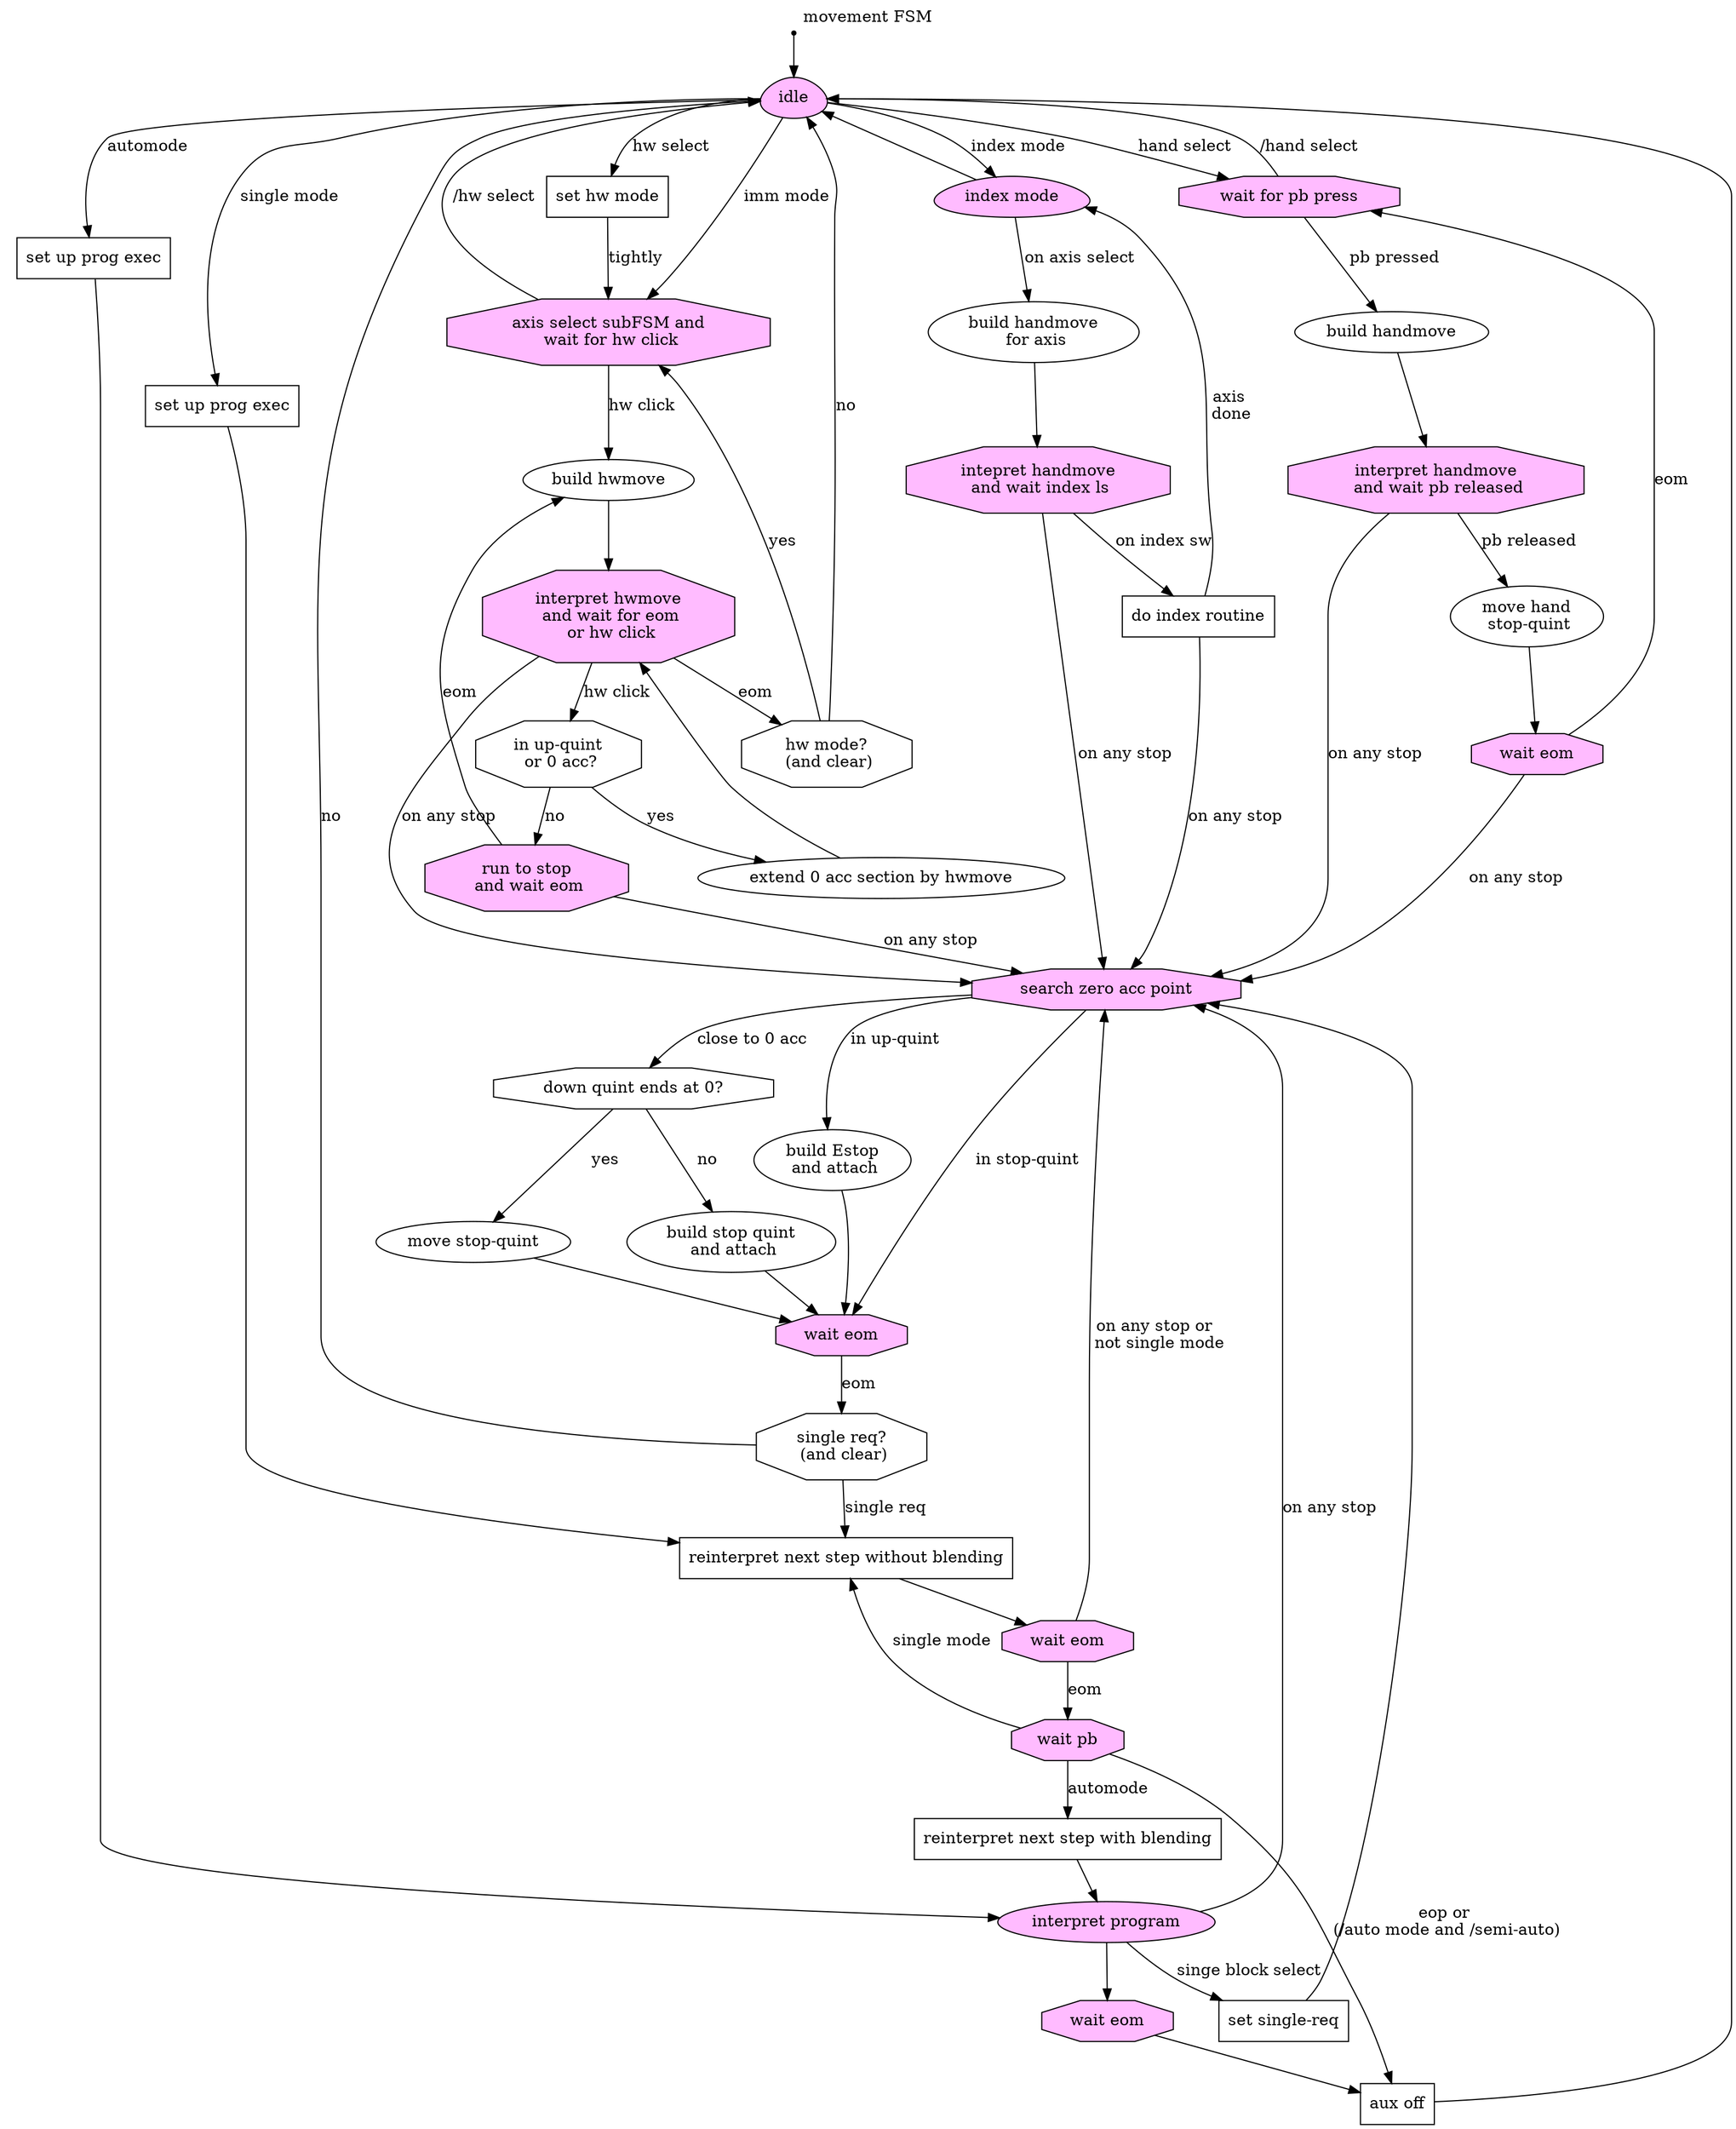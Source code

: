 digraph "g" {
	graph [
		fontsize = "14"
		fontname = "Times-Roman"
		fontcolor = "black"
		ratio = "1.3"
		labelloc = "t"
		label = "movement FSM"
	]
	node [
		fontsize = "14"
		fontname = "Times-Roman"
		fontcolor = "black"
		shape = "ellipse"
		style = "solid"
	]
	edge [
		fontsize = "14"
		fontname = "Times-Roman"
		fontcolor = "black"
		style = "solid"
	]
	"n0" [
		fontsize = "14"
		fontname = "Times-Roman"
		fontcolor = "black"
		label = "idle"
		fillcolor = "plum1"
		shape = "egg"
		style = "filled"
	]
	"n1" [
		fontsize = "14"
		fontname = "Times-Roman"
		fontcolor = "black"
		label = "interpret program"
		fillcolor = "plum1"
		shape = "ellipse"
		style = "filled"
	]
	"n2" [
		fontsize = "14"
		fontname = "Times-Roman"
		fontcolor = "black"
		label = "search zero acc point"
		fillcolor = "plum1"
		shape = "octagon"
		style = "filled"
	]
	"n3" [
		fontsize = "14"
		fontname = "Times-Roman"
		fontcolor = "black"
		label = "build stop quint\n and attach"
		shape = "ellipse"
		style = "solid"
	]
	"n4" [
		fontsize = "14"
		fontname = "Times-Roman"
		fontcolor = "black"
		label = "build Estop\n and attach"
		shape = "ellipse"
		style = "solid"
	]
	"n5" [
		fontsize = "14"
		fontname = "Times-Roman"
		fontcolor = "black"
		label = "build handmove"
		shape = "ellipse"
		style = "solid"
	]
	"n6" [
		fontsize = "14"
		fontname = "Times-Roman"
		fontcolor = "black"
		label = "interpret handmove\n and wait pb released"
		fillcolor = "plum1"
		shape = "octagon"
		style = "filled"
	]
	"n7" [
		fontsize = "14"
		fontname = "Times-Roman"
		fontcolor = "black"
		label = "move hand\n stop-quint"
		shape = "ellipse"
		style = "solid"
	]
	"n8" [
		fontsize = "14"
		fontname = "Times-Roman"
		fontcolor = "black"
		label = "wait eom"
		fillcolor = "plum1"
		shape = "octagon"
		style = "filled"
	]
	"n10" [
		fontsize = "14"
		fontname = "Times-Roman"
		fontcolor = "black"
		label = "build hwmove"
		shape = "ellipse"
		style = "solid"
	]
	"n11" [
		fontsize = "14"
		fontname = "Times-Roman"
		fontcolor = "black"
		label = "interpret hwmove\n and wait for eom\n or hw click"
		fillcolor = "plum1"
		shape = "octagon"
		style = "filled"
	]
	"n12" [
		fontsize = "14"
		fontname = "Times-Roman"
		fontcolor = "black"
		label = "in up-quint\n or 0 acc?"
		shape = "octagon"
		style = "solid"
	]
	"n14" [
		fontsize = "14"
		fontname = "Times-Roman"
		fontcolor = "black"
		label = "extend 0 acc section by hwmove"
		shape = "ellipse"
		style = "solid"
	]
	"n15" [
		fontsize = "14"
		fontname = "Times-Roman"
		fontcolor = "black"
		label = "run to stop\n and wait eom"
		fillcolor = "plum1"
		shape = "octagon"
		style = "filled"
	]
	"n18" [
		fontsize = "14"
		fontname = "Times-Roman"
		fontcolor = "black"
		label = "axis select subFSM and\n wait for hw click"
		fillcolor = "plum1"
		pe = "octagon"
		shape = "octagon"
		style = "filled"
	]
	"n19" [
		fontsize = "14"
		fontname = "Times-Roman"
		fontcolor = "black"
		label = "wait for pb press"
		fillcolor = "plum1"
		shape = "octagon"
		style = "filled"
	]
	"n17" [
		fontsize = "14"
		fontname = "Times-Roman"
		fontcolor = "black"
		label = "down quint ends at 0?"
		shape = "octagon"
		style = "solid"
	]
	"n20" [
		fontsize = "14"
		fontname = "Times-Roman"
		fontcolor = "black"
		label = "move stop-quint"
		shape = "ellipse"
		style = "solid"
	]
	"n21" [
		fontsize = "14"
		fontname = "Times-Roman"
		fontcolor = "black"
		label = "\N"
		shape = "point"
		style = "solid"
	]
	"n23" [
		fontsize = "14"
		fontname = "Times-Roman"
		fontcolor = "black"
		label = "set single-req"
		shape = "box"
		style = "solid"
	]
	"n24" [
		fontsize = "14"
		fontname = "Times-Roman"
		fontcolor = "black"
		label = "single req?\n (and clear)"
		shape = "octagon"
		style = "solid"
	]
	"n25" [
		fontsize = "14"
		fontname = "Times-Roman"
		fontcolor = "black"
		label = "reinterpret next step without blending"
		shape = "box"
		style = "solid"
	]
	"n26" [
		fontsize = "14"
		fontname = "Times-Roman"
		fontcolor = "black"
		label = "wait eom"
		fillcolor = "plum1"
		shape = "octagon"
		style = "filled"
	]
	"n27" [
		fontsize = "14"
		fontname = "Times-Roman"
		fontcolor = "black"
		label = "wait pb"
		fillcolor = "plum1"
		shape = "octagon"
		style = "filled"
	]
	"n28" [
		fontsize = "14"
		fontname = "Times-Roman"
		fontcolor = "black"
		label = "reinterpret next step with blending"
		shape = "box"
		style = "solid"
	]
	"n29" [
		fontsize = "14"
		fontname = "Times-Roman"
		fontcolor = "black"
		label = "set up prog exec"
		shape = "box"
		style = "solid"
	]
	"n30" [
		fontsize = "14"
		fontname = "Times-Roman"
		fontcolor = "black"
		label = "set up prog exec"
		shape = "box"
		style = "solid"
	]
	"n32" [
		fontsize = "14"
		fontname = "Times-Roman"
		fontcolor = "black"
		label = "aux off"
		shape = "box"
		style = "solid"
	]
	"n34" [
		fontsize = "14"
		fontname = "Times-Roman"
		fontcolor = "black"
		label = "wait eom"
		fillcolor = "plum1"
		shape = "octagon"
		style = "filled"
	]
	"n43" [
		fontsize = "14"
		fontname = "Times-Roman"
		fontcolor = "black"
		label = "wait eom"
		fillcolor = "plum1"
		shape = "octagon"
		style = "filled"
	]
	"n45" [
		fontsize = "14"
		fontname = "Times-Roman"
		fontcolor = "black"
		label = "index mode"
		fillcolor = "plum1"
		shape = "egg"
		style = "filled"
	]
	"n31" [
		fontsize = "14"
		fontname = "Times-Roman"
		fontcolor = "black"
		label = "build handmove\n for axis"
		shape = "ellipse"
		style = "solid"
	]
	"n33" [
		fontsize = "14"
		fontname = "Times-Roman"
		fontcolor = "black"
		label = "intepret handmove\n and wait index ls"
		fillcolor = "plum1"
		shape = "octagon"
		style = "filled"
	]
	"n35" [
		fontsize = "14"
		fontname = "Times-Roman"
		fontcolor = "black"
		label = "do index routine"
		shape = "box"
		style = "solid"
	]
	"n36" [
		fontsize = "14"
		fontname = "Times-Roman"
		fontcolor = "black"
		label = "set hw mode"
		shape = "box"
		style = "solid"
	]
	"n37" [
		fontsize = "14"
		fontname = "Times-Roman"
		fontcolor = "black"
		label = "hw mode?\n (and clear)"
		shape = "octagon"
		style = "solid"
	]
	"n1" -> "n2" [
		fontsize = "14"
		fontname = "Times-Roman"
		fontcolor = "black"
		label = "on any stop"
		style = "solid"
	]
	"n2" -> "n4" [
		fontsize = "14"
		fontname = "Times-Roman"
		fontcolor = "black"
		label = "in up-quint"
		bel = "in up quints"
		style = "solid"
	]
	"n5" -> "n6" [
		fontsize = "14"
		fontname = "Times-Roman"
		fontcolor = "black"
		style = "solid"
	]
	"n6" -> "n7" [
		fontsize = "14"
		fontname = "Times-Roman"
		fontcolor = "black"
		label = "pb released"
		style = "solid"
	]
	"n3" -> "n8" [
		fontsize = "14"
		fontname = "Times-Roman"
		fontcolor = "black"
		style = "solid"
	]
	"n10" -> "n11" [
		fontsize = "14"
		fontname = "Times-Roman"
		fontcolor = "black"
		style = "solid"
	]
	"n11" -> "n12" [
		fontsize = "14"
		fontname = "Times-Roman"
		fontcolor = "black"
		label = "hw click"
		style = "solid"
	]
	"n12" -> "n14" [
		fontsize = "14"
		fontname = "Times-Roman"
		fontcolor = "black"
		label = "yes"
		style = "solid"
	]
	"n12" -> "n15" [
		fontsize = "14"
		fontname = "Times-Roman"
		fontcolor = "black"
		label = "no"
		style = "solid"
	]
	"n14" -> "n11" [
		fontsize = "14"
		fontname = "Times-Roman"
		fontcolor = "black"
		style = "solid"
	]
	"n15" -> "n10" [
		fontsize = "14"
		fontname = "Times-Roman"
		fontcolor = "black"
		label = "eom"
		style = "solid"
	]
	"n18" -> "n10" [
		fontsize = "14"
		fontname = "Times-Roman"
		fontcolor = "black"
		label = "hw click"
		style = "solid"
	]
	"n18" -> "n0" [
		fontsize = "14"
		fontname = "Times-Roman"
		fontcolor = "black"
		label = "/hw select"
		style = "solid"
	]
	"n19" -> "n5" [
		fontsize = "14"
		fontname = "Times-Roman"
		fontcolor = "black"
		label = "pb pressed"
		style = "solid"
	]
	"n2" -> "n17" [
		fontsize = "14"
		fontname = "Times-Roman"
		fontcolor = "black"
		label = "close to 0 acc"
		style = "solid"
	]
	"n17" -> "n3" [
		fontsize = "14"
		fontname = "Times-Roman"
		fontcolor = "black"
		label = "no"
		style = "solid"
	]
	"n17" -> "n20" [
		fontsize = "14"
		fontname = "Times-Roman"
		fontcolor = "black"
		label = "yes"
		style = "solid"
	]
	"n20" -> "n8" [
		fontsize = "14"
		fontname = "Times-Roman"
		fontcolor = "black"
		style = "solid"
	]
	"n2" -> "n8" [
		fontsize = "14"
		fontname = "Times-Roman"
		fontcolor = "black"
		label = "in stop-quint"
		style = "solid"
	]
	"n4" -> "n8" [
		fontsize = "14"
		fontname = "Times-Roman"
		fontcolor = "black"
		style = "solid"
	]
	"n21" -> "n0" [
		fontsize = "14"
		fontname = "Times-Roman"
		fontcolor = "black"
		style = "solid"
	]
	"n19" -> "n0" [
		fontsize = "14"
		fontname = "Times-Roman"
		fontcolor = "black"
		label = "/hand select"
		style = "solid"
	]
	"n6" -> "n2" [
		fontsize = "14"
		fontname = "Times-Roman"
		fontcolor = "black"
		label = "on any stop"
		style = "solid"
	]
	"n11" -> "n2" [
		fontsize = "14"
		fontname = "Times-Roman"
		fontcolor = "black"
		label = "on any stop"
		style = "solid"
	]
	"n1" -> "n23" [
		fontsize = "14"
		fontname = "Times-Roman"
		fontcolor = "black"
		label = "singe block select"
		style = "solid"
	]
	"n23" -> "n2" [
		fontsize = "14"
		fontname = "Times-Roman"
		fontcolor = "black"
		style = "solid"
	]
	"n8" -> "n24" [
		fontsize = "14"
		fontname = "Times-Roman"
		fontcolor = "black"
		label = "eom"
		style = "solid"
	]
	"n24" -> "n0" [
		fontsize = "14"
		fontname = "Times-Roman"
		fontcolor = "black"
		label = "no"
		style = "solid"
	]
	"n24" -> "n25" [
		fontsize = "14"
		fontname = "Times-Roman"
		fontcolor = "black"
		label = "single req"
		style = "solid"
	]
	"n25" -> "n26" [
		fontsize = "14"
		fontname = "Times-Roman"
		fontcolor = "black"
		style = "solid"
	]
	"n26" -> "n2" [
		fontsize = "14"
		fontname = "Times-Roman"
		fontcolor = "black"
		label = "on any stop or \n not single mode"
		style = "solid"
	]
	"n26" -> "n27" [
		fontsize = "14"
		fontname = "Times-Roman"
		fontcolor = "black"
		label = "eom"
		style = "solid"
	]
	"n27" -> "n25" [
		fontsize = "14"
		fontname = "Times-Roman"
		fontcolor = "black"
		label = "single mode"
		style = "solid"
	]
	"n27" -> "n28" [
		fontsize = "14"
		fontname = "Times-Roman"
		fontcolor = "black"
		label = "automode"
		style = "solid"
	]
	"n28" -> "n1" [
		fontsize = "14"
		fontname = "Times-Roman"
		fontcolor = "black"
		style = "solid"
	]
	"n29" -> "n25" [
		fontsize = "14"
		fontname = "Times-Roman"
		fontcolor = "black"
		style = "solid"
	]
	"n0" -> "n29" [
		fontsize = "14"
		fontname = "Times-Roman"
		fontcolor = "black"
		label = "single mode"
		style = "solid"
	]
	"n0" -> "n30" [
		fontsize = "14"
		fontname = "Times-Roman"
		fontcolor = "black"
		label = "automode"
		style = "solid"
	]
	"n30" -> "n1" [
		fontsize = "14"
		fontname = "Times-Roman"
		fontcolor = "black"
		style = "solid"
	]
	"n32" -> "n0" [
		fontsize = "14"
		fontname = "Times-Roman"
		fontcolor = "black"
		style = "solid"
	]
	"n27" -> "n32" [
		fontsize = "14"
		fontname = "Times-Roman"
		fontcolor = "black"
		label = "eop or\n (/auto mode and /semi-auto)"
		style = "solid"
	]
	"n1" -> "n34" [
		fontsize = "14"
		fontname = "Times-Roman"
		fontcolor = "black"
		style = "solid"
	]
	"n34" -> "n32" [
		fontsize = "14"
		fontname = "Times-Roman"
		fontcolor = "black"
		style = "solid"
	]
	"n7" -> "n43" [
		fontsize = "14"
		fontname = "Times-Roman"
		fontcolor = "black"
		style = "solid"
	]
	"n43" -> "n2" [
		fontsize = "14"
		fontname = "Times-Roman"
		fontcolor = "black"
		label = "on any stop"
		style = "solid"
	]
	"n43" -> "n19" [
		fontsize = "14"
		fontname = "Times-Roman"
		fontcolor = "black"
		label = "eom"
		style = "solid"
	]
	"n15" -> "n2" [
		fontsize = "14"
		fontname = "Times-Roman"
		fontcolor = "black"
		label = "on any stop"
		style = "solid"
	]
	"n0" -> "n19" [
		fontsize = "14"
		fontname = "Times-Roman"
		fontcolor = "black"
		label = "hand select"
		style = "solid"
	]
	"n0" -> "n45" [
		fontsize = "14"
		fontname = "Times-Roman"
		fontcolor = "black"
		label = "index mode"
		style = "solid"
	]
	"n45" -> "n31" [
		fontsize = "14"
		fontname = "Times-Roman"
		fontcolor = "black"
		label = "on axis select"
		style = "solid"
	]
	"n31" -> "n33" [
		fontsize = "14"
		fontname = "Times-Roman"
		fontcolor = "black"
		style = "solid"
	]
	"n33" -> "n2" [
		fontsize = "14"
		fontname = "Times-Roman"
		fontcolor = "black"
		label = "on any stop"
		style = "solid"
	]
	"n33" -> "n35" [
		fontsize = "14"
		fontname = "Times-Roman"
		fontcolor = "black"
		label = "on index sw"
		style = "solid"
	]
	"n35" -> "n45" [
		fontsize = "14"
		fontname = "Times-Roman"
		fontcolor = "black"
		label = "axis\n done"
		style = "solid"
	]
	"n35" -> "n2" [
		fontsize = "14"
		fontname = "Times-Roman"
		fontcolor = "black"
		label = "on any stop"
		style = "solid"
	]
	"n45" -> "n0" [
		fontsize = "14"
		fontname = "Times-Roman"
		fontcolor = "black"
		style = "solid"
	]
	"n36" -> "n18" [
		fontsize = "14"
		fontname = "Times-Roman"
		fontcolor = "black"
		label = "tightly"
		style = "solid"
	]
	"n0" -> "n36" [
		fontsize = "14"
		fontname = "Times-Roman"
		fontcolor = "black"
		label = "hw select"
		style = "solid"
	]
	"n37" -> "n18" [
		fontsize = "14"
		fontname = "Times-Roman"
		fontcolor = "black"
		label = "yes"
		style = "solid"
	]
	"n11" -> "n37" [
		fontsize = "14"
		fontname = "Times-Roman"
		fontcolor = "black"
		label = "eom"
		style = "solid"
	]
	"n37" -> "n0" [
		fontsize = "14"
		fontname = "Times-Roman"
		fontcolor = "black"
		label = "no"
		style = "solid"
	]
	"n0" -> "n18" [
		fontsize = "14"
		fontname = "Times-Roman"
		fontcolor = "black"
		label = "imm mode"
		style = "solid"
	]
}
